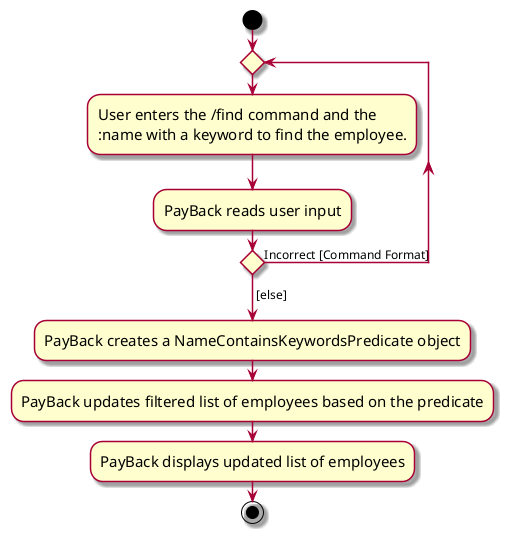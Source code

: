 @startuml
skin rose
skinparam ActivityFontSize 15
skinparam ArrowFontSize 12

start
repeat
  :User enters the /find command and the
  :name with a keyword to find the employee.;
  :PayBack reads user input;
repeat while () is (Incorrect [Command Format])
->[else];
:PayBack creates a NameContainsKeywordsPredicate object;
:PayBack updates filtered list of employees based on the predicate;
:PayBack displays updated list of employees;
stop
@enduml
